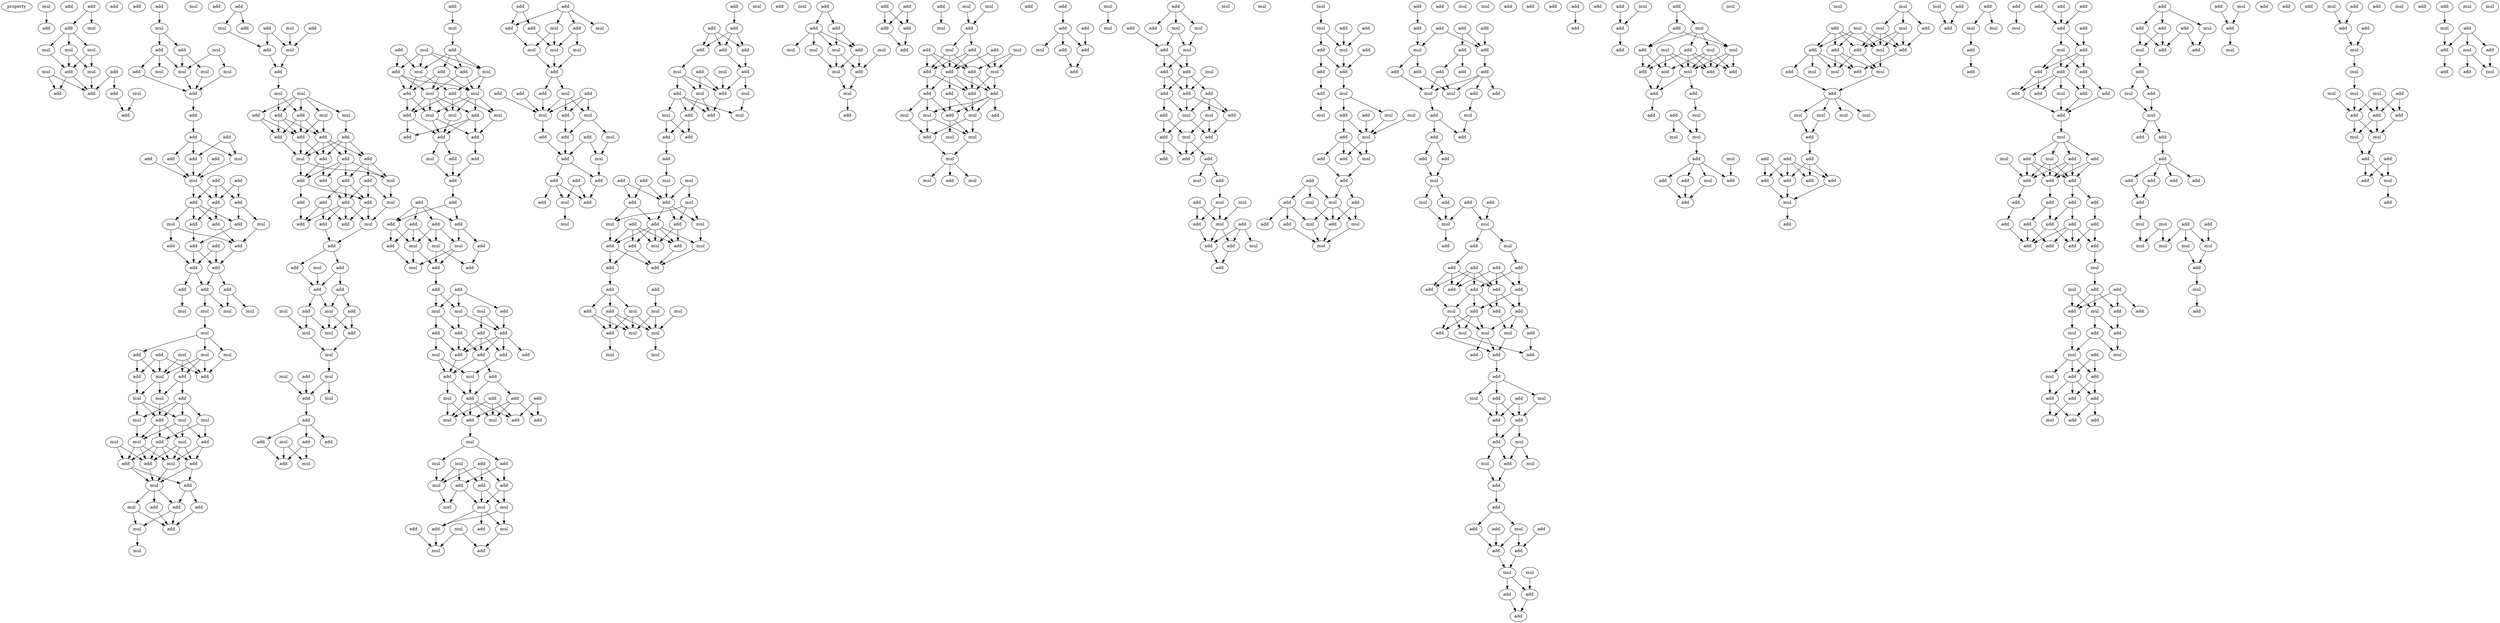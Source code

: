 digraph {
    node [fontcolor=black]
    property [mul=2,lf=1.9]
    0 [ label = mul ];
    1 [ label = add ];
    2 [ label = add ];
    3 [ label = add ];
    4 [ label = add ];
    5 [ label = mul ];
    6 [ label = mul ];
    7 [ label = mul ];
    8 [ label = mul ];
    9 [ label = mul ];
    10 [ label = mul ];
    11 [ label = add ];
    12 [ label = add ];
    13 [ label = add ];
    14 [ label = add ];
    15 [ label = add ];
    16 [ label = mul ];
    17 [ label = add ];
    18 [ label = add ];
    19 [ label = add ];
    20 [ label = add ];
    21 [ label = mul ];
    22 [ label = add ];
    23 [ label = add ];
    24 [ label = mul ];
    25 [ label = mul ];
    26 [ label = mul ];
    27 [ label = mul ];
    28 [ label = mul ];
    29 [ label = add ];
    30 [ label = add ];
    31 [ label = add ];
    32 [ label = add ];
    33 [ label = add ];
    34 [ label = add ];
    35 [ label = add ];
    36 [ label = mul ];
    37 [ label = add ];
    38 [ label = add ];
    39 [ label = add ];
    40 [ label = mul ];
    41 [ label = add ];
    42 [ label = mul ];
    43 [ label = add ];
    44 [ label = add ];
    45 [ label = add ];
    46 [ label = mul ];
    47 [ label = add ];
    48 [ label = add ];
    49 [ label = add ];
    50 [ label = mul ];
    51 [ label = add ];
    52 [ label = add ];
    53 [ label = add ];
    54 [ label = add ];
    55 [ label = add ];
    56 [ label = add ];
    57 [ label = add ];
    58 [ label = add ];
    59 [ label = add ];
    60 [ label = mul ];
    61 [ label = mul ];
    62 [ label = mul ];
    63 [ label = mul ];
    64 [ label = mul ];
    65 [ label = add ];
    66 [ label = mul ];
    67 [ label = mul ];
    68 [ label = mul ];
    69 [ label = add ];
    70 [ label = add ];
    71 [ label = mul ];
    72 [ label = add ];
    73 [ label = add ];
    74 [ label = mul ];
    75 [ label = add ];
    76 [ label = mul ];
    77 [ label = mul ];
    78 [ label = mul ];
    79 [ label = mul ];
    80 [ label = add ];
    81 [ label = mul ];
    82 [ label = mul ];
    83 [ label = add ];
    84 [ label = add ];
    85 [ label = mul ];
    86 [ label = mul ];
    87 [ label = add ];
    88 [ label = add ];
    89 [ label = add ];
    90 [ label = add ];
    91 [ label = mul ];
    92 [ label = add ];
    93 [ label = add ];
    94 [ label = add ];
    95 [ label = add ];
    96 [ label = mul ];
    97 [ label = mul ];
    98 [ label = add ];
    99 [ label = mul ];
    100 [ label = add ];
    101 [ label = add ];
    102 [ label = mul ];
    103 [ label = add ];
    104 [ label = add ];
    105 [ label = mul ];
    106 [ label = add ];
    107 [ label = mul ];
    108 [ label = add ];
    109 [ label = mul ];
    110 [ label = mul ];
    111 [ label = mul ];
    112 [ label = add ];
    113 [ label = add ];
    114 [ label = mul ];
    115 [ label = add ];
    116 [ label = add ];
    117 [ label = add ];
    118 [ label = add ];
    119 [ label = add ];
    120 [ label = mul ];
    121 [ label = add ];
    122 [ label = add ];
    123 [ label = add ];
    124 [ label = add ];
    125 [ label = mul ];
    126 [ label = add ];
    127 [ label = add ];
    128 [ label = add ];
    129 [ label = mul ];
    130 [ label = add ];
    131 [ label = add ];
    132 [ label = add ];
    133 [ label = add ];
    134 [ label = mul ];
    135 [ label = add ];
    136 [ label = add ];
    137 [ label = add ];
    138 [ label = add ];
    139 [ label = add ];
    140 [ label = mul ];
    141 [ label = add ];
    142 [ label = add ];
    143 [ label = add ];
    144 [ label = mul ];
    145 [ label = mul ];
    146 [ label = add ];
    147 [ label = add ];
    148 [ label = add ];
    149 [ label = mul ];
    150 [ label = mul ];
    151 [ label = mul ];
    152 [ label = mul ];
    153 [ label = add ];
    154 [ label = mul ];
    155 [ label = add ];
    156 [ label = mul ];
    157 [ label = add ];
    158 [ label = add ];
    159 [ label = add ];
    160 [ label = add ];
    161 [ label = mul ];
    162 [ label = add ];
    163 [ label = mul ];
    164 [ label = add ];
    165 [ label = mul ];
    166 [ label = add ];
    167 [ label = add ];
    168 [ label = mul ];
    169 [ label = mul ];
    170 [ label = add ];
    171 [ label = mul ];
    172 [ label = add ];
    173 [ label = add ];
    174 [ label = add ];
    175 [ label = add ];
    176 [ label = mul ];
    177 [ label = mul ];
    178 [ label = add ];
    179 [ label = mul ];
    180 [ label = add ];
    181 [ label = mul ];
    182 [ label = mul ];
    183 [ label = add ];
    184 [ label = add ];
    185 [ label = add ];
    186 [ label = mul ];
    187 [ label = add ];
    188 [ label = add ];
    189 [ label = add ];
    190 [ label = add ];
    191 [ label = add ];
    192 [ label = add ];
    193 [ label = add ];
    194 [ label = add ];
    195 [ label = add ];
    196 [ label = mul ];
    197 [ label = mul ];
    198 [ label = mul ];
    199 [ label = add ];
    200 [ label = add ];
    201 [ label = add ];
    202 [ label = add ];
    203 [ label = mul ];
    204 [ label = add ];
    205 [ label = add ];
    206 [ label = mul ];
    207 [ label = mul ];
    208 [ label = mul ];
    209 [ label = add ];
    210 [ label = add ];
    211 [ label = add ];
    212 [ label = add ];
    213 [ label = add ];
    214 [ label = mul ];
    215 [ label = add ];
    216 [ label = add ];
    217 [ label = add ];
    218 [ label = add ];
    219 [ label = add ];
    220 [ label = mul ];
    221 [ label = add ];
    222 [ label = add ];
    223 [ label = add ];
    224 [ label = add ];
    225 [ label = add ];
    226 [ label = mul ];
    227 [ label = add ];
    228 [ label = add ];
    229 [ label = mul ];
    230 [ label = mul ];
    231 [ label = add ];
    232 [ label = mul ];
    233 [ label = add ];
    234 [ label = mul ];
    235 [ label = mul ];
    236 [ label = add ];
    237 [ label = mul ];
    238 [ label = add ];
    239 [ label = add ];
    240 [ label = add ];
    241 [ label = mul ];
    242 [ label = mul ];
    243 [ label = mul ];
    244 [ label = add ];
    245 [ label = add ];
    246 [ label = mul ];
    247 [ label = add ];
    248 [ label = mul ];
    249 [ label = mul ];
    250 [ label = add ];
    251 [ label = add ];
    252 [ label = add ];
    253 [ label = add ];
    254 [ label = mul ];
    255 [ label = add ];
    256 [ label = add ];
    257 [ label = mul ];
    258 [ label = mul ];
    259 [ label = mul ];
    260 [ label = mul ];
    261 [ label = add ];
    262 [ label = add ];
    263 [ label = mul ];
    264 [ label = add ];
    265 [ label = add ];
    266 [ label = add ];
    267 [ label = add ];
    268 [ label = mul ];
    269 [ label = mul ];
    270 [ label = mul ];
    271 [ label = add ];
    272 [ label = add ];
    273 [ label = add ];
    274 [ label = mul ];
    275 [ label = add ];
    276 [ label = add ];
    277 [ label = add ];
    278 [ label = add ];
    279 [ label = mul ];
    280 [ label = add ];
    281 [ label = add ];
    282 [ label = mul ];
    283 [ label = add ];
    284 [ label = add ];
    285 [ label = mul ];
    286 [ label = add ];
    287 [ label = add ];
    288 [ label = add ];
    289 [ label = add ];
    290 [ label = add ];
    291 [ label = add ];
    292 [ label = mul ];
    293 [ label = add ];
    294 [ label = mul ];
    295 [ label = add ];
    296 [ label = mul ];
    297 [ label = mul ];
    298 [ label = add ];
    299 [ label = add ];
    300 [ label = add ];
    301 [ label = mul ];
    302 [ label = mul ];
    303 [ label = add ];
    304 [ label = add ];
    305 [ label = add ];
    306 [ label = mul ];
    307 [ label = add ];
    308 [ label = mul ];
    309 [ label = add ];
    310 [ label = mul ];
    311 [ label = add ];
    312 [ label = mul ];
    313 [ label = add ];
    314 [ label = add ];
    315 [ label = add ];
    316 [ label = mul ];
    317 [ label = mul ];
    318 [ label = add ];
    319 [ label = add ];
    320 [ label = add ];
    321 [ label = mul ];
    322 [ label = add ];
    323 [ label = mul ];
    324 [ label = add ];
    325 [ label = add ];
    326 [ label = add ];
    327 [ label = add ];
    328 [ label = mul ];
    329 [ label = add ];
    330 [ label = add ];
    331 [ label = mul ];
    332 [ label = mul ];
    333 [ label = add ];
    334 [ label = mul ];
    335 [ label = mul ];
    336 [ label = mul ];
    337 [ label = mul ];
    338 [ label = add ];
    339 [ label = add ];
    340 [ label = add ];
    341 [ label = mul ];
    342 [ label = mul ];
    343 [ label = mul ];
    344 [ label = mul ];
    345 [ label = add ];
    346 [ label = mul ];
    347 [ label = add ];
    348 [ label = mul ];
    349 [ label = add ];
    350 [ label = add ];
    351 [ label = add ];
    352 [ label = add ];
    353 [ label = add ];
    354 [ label = add ];
    355 [ label = add ];
    356 [ label = mul ];
    357 [ label = mul ];
    358 [ label = mul ];
    359 [ label = add ];
    360 [ label = mul ];
    361 [ label = add ];
    362 [ label = mul ];
    363 [ label = add ];
    364 [ label = add ];
    365 [ label = add ];
    366 [ label = add ];
    367 [ label = add ];
    368 [ label = mul ];
    369 [ label = add ];
    370 [ label = add ];
    371 [ label = add ];
    372 [ label = add ];
    373 [ label = add ];
    374 [ label = mul ];
    375 [ label = add ];
    376 [ label = mul ];
    377 [ label = mul ];
    378 [ label = add ];
    379 [ label = mul ];
    380 [ label = mul ];
    381 [ label = mul ];
    382 [ label = mul ];
    383 [ label = add ];
    384 [ label = add ];
    385 [ label = mul ];
    386 [ label = add ];
    387 [ label = add ];
    388 [ label = add ];
    389 [ label = mul ];
    390 [ label = mul ];
    391 [ label = add ];
    392 [ label = add ];
    393 [ label = add ];
    394 [ label = mul ];
    395 [ label = add ];
    396 [ label = add ];
    397 [ label = add ];
    398 [ label = mul ];
    399 [ label = mul ];
    400 [ label = add ];
    401 [ label = mul ];
    402 [ label = add ];
    403 [ label = add ];
    404 [ label = mul ];
    405 [ label = add ];
    406 [ label = add ];
    407 [ label = add ];
    408 [ label = add ];
    409 [ label = mul ];
    410 [ label = mul ];
    411 [ label = add ];
    412 [ label = add ];
    413 [ label = mul ];
    414 [ label = add ];
    415 [ label = add ];
    416 [ label = add ];
    417 [ label = add ];
    418 [ label = mul ];
    419 [ label = mul ];
    420 [ label = add ];
    421 [ label = mul ];
    422 [ label = add ];
    423 [ label = mul ];
    424 [ label = mul ];
    425 [ label = add ];
    426 [ label = add ];
    427 [ label = mul ];
    428 [ label = add ];
    429 [ label = add ];
    430 [ label = mul ];
    431 [ label = add ];
    432 [ label = mul ];
    433 [ label = add ];
    434 [ label = mul ];
    435 [ label = add ];
    436 [ label = add ];
    437 [ label = add ];
    438 [ label = mul ];
    439 [ label = add ];
    440 [ label = add ];
    441 [ label = add ];
    442 [ label = mul ];
    443 [ label = mul ];
    444 [ label = add ];
    445 [ label = add ];
    446 [ label = mul ];
    447 [ label = mul ];
    448 [ label = mul ];
    449 [ label = add ];
    450 [ label = add ];
    451 [ label = add ];
    452 [ label = mul ];
    453 [ label = add ];
    454 [ label = add ];
    455 [ label = add ];
    456 [ label = mul ];
    457 [ label = mul ];
    458 [ label = add ];
    459 [ label = add ];
    460 [ label = add ];
    461 [ label = mul ];
    462 [ label = mul ];
    463 [ label = add ];
    464 [ label = mul ];
    465 [ label = add ];
    466 [ label = add ];
    467 [ label = add ];
    468 [ label = add ];
    469 [ label = add ];
    470 [ label = add ];
    471 [ label = add ];
    472 [ label = mul ];
    473 [ label = add ];
    474 [ label = add ];
    475 [ label = add ];
    476 [ label = add ];
    477 [ label = add ];
    478 [ label = add ];
    479 [ label = mul ];
    480 [ label = add ];
    481 [ label = mul ];
    482 [ label = add ];
    483 [ label = add ];
    484 [ label = mul ];
    485 [ label = add ];
    486 [ label = add ];
    487 [ label = add ];
    488 [ label = add ];
    489 [ label = mul ];
    490 [ label = mul ];
    491 [ label = add ];
    492 [ label = add ];
    493 [ label = add ];
    494 [ label = mul ];
    495 [ label = mul ];
    496 [ label = add ];
    497 [ label = add ];
    498 [ label = mul ];
    499 [ label = add ];
    500 [ label = add ];
    501 [ label = add ];
    502 [ label = add ];
    503 [ label = add ];
    504 [ label = add ];
    505 [ label = add ];
    506 [ label = add ];
    507 [ label = add ];
    508 [ label = mul ];
    509 [ label = add ];
    510 [ label = add ];
    511 [ label = add ];
    512 [ label = mul ];
    513 [ label = add ];
    514 [ label = mul ];
    515 [ label = add ];
    516 [ label = mul ];
    517 [ label = add ];
    518 [ label = add ];
    519 [ label = add ];
    520 [ label = add ];
    521 [ label = add ];
    522 [ label = mul ];
    523 [ label = add ];
    524 [ label = mul ];
    525 [ label = mul ];
    526 [ label = add ];
    527 [ label = add ];
    528 [ label = add ];
    529 [ label = mul ];
    530 [ label = mul ];
    531 [ label = mul ];
    532 [ label = add ];
    533 [ label = add ];
    534 [ label = add ];
    535 [ label = add ];
    536 [ label = add ];
    537 [ label = add ];
    538 [ label = mul ];
    539 [ label = add ];
    540 [ label = add ];
    541 [ label = mul ];
    542 [ label = mul ];
    543 [ label = mul ];
    544 [ label = add ];
    545 [ label = add ];
    546 [ label = add ];
    547 [ label = add ];
    548 [ label = add ];
    549 [ label = add ];
    550 [ label = add ];
    551 [ label = add ];
    552 [ label = add ];
    553 [ label = add ];
    554 [ label = mul ];
    555 [ label = add ];
    556 [ label = add ];
    557 [ label = add ];
    558 [ label = mul ];
    559 [ label = add ];
    560 [ label = mul ];
    561 [ label = mul ];
    562 [ label = add ];
    563 [ label = mul ];
    564 [ label = add ];
    565 [ label = mul ];
    566 [ label = add ];
    567 [ label = add ];
    568 [ label = add ];
    569 [ label = add ];
    570 [ label = add ];
    571 [ label = add ];
    572 [ label = add ];
    573 [ label = add ];
    574 [ label = mul ];
    575 [ label = mul ];
    576 [ label = mul ];
    577 [ label = mul ];
    578 [ label = mul ];
    579 [ label = mul ];
    580 [ label = add ];
    581 [ label = add ];
    582 [ label = add ];
    583 [ label = mul ];
    584 [ label = add ];
    585 [ label = add ];
    586 [ label = mul ];
    587 [ label = add ];
    588 [ label = add ];
    589 [ label = mul ];
    590 [ label = mul ];
    591 [ label = mul ];
    592 [ label = add ];
    593 [ label = mul ];
    594 [ label = add ];
    595 [ label = add ];
    596 [ label = add ];
    597 [ label = add ];
    598 [ label = mul ];
    599 [ label = mul ];
    600 [ label = mul ];
    601 [ label = add ];
    602 [ label = add ];
    603 [ label = mul ];
    604 [ label = mul ];
    605 [ label = mul ];
    606 [ label = mul ];
    607 [ label = add ];
    608 [ label = add ];
    609 [ label = add ];
    610 [ label = add ];
    611 [ label = add ];
    612 [ label = add ];
    613 [ label = add ];
    614 [ label = add ];
    615 [ label = mul ];
    616 [ label = add ];
    617 [ label = mul ];
    618 [ label = add ];
    619 [ label = add ];
    620 [ label = add ];
    621 [ label = mul ];
    622 [ label = mul ];
    623 [ label = add ];
    624 [ label = add ];
    625 [ label = add ];
    626 [ label = add ];
    627 [ label = mul ];
    628 [ label = add ];
    629 [ label = add ];
    630 [ label = add ];
    631 [ label = add ];
    632 [ label = mul ];
    633 [ label = add ];
    634 [ label = add ];
    635 [ label = add ];
    636 [ label = add ];
    637 [ label = add ];
    638 [ label = add ];
    639 [ label = mul ];
    640 [ label = add ];
    641 [ label = add ];
    642 [ label = add ];
    643 [ label = mul ];
    644 [ label = mul ];
    645 [ label = mul ];
    646 [ label = add ];
    647 [ label = add ];
    648 [ label = add ];
    649 [ label = add ];
    650 [ label = add ];
    651 [ label = add ];
    652 [ label = add ];
    653 [ label = add ];
    654 [ label = add ];
    655 [ label = add ];
    656 [ label = add ];
    657 [ label = add ];
    658 [ label = add ];
    659 [ label = add ];
    660 [ label = add ];
    661 [ label = add ];
    662 [ label = add ];
    663 [ label = add ];
    664 [ label = add ];
    665 [ label = mul ];
    666 [ label = mul ];
    667 [ label = add ];
    668 [ label = add ];
    669 [ label = add ];
    670 [ label = mul ];
    671 [ label = add ];
    672 [ label = add ];
    673 [ label = mul ];
    674 [ label = add ];
    675 [ label = add ];
    676 [ label = mul ];
    677 [ label = add ];
    678 [ label = mul ];
    679 [ label = add ];
    680 [ label = add ];
    681 [ label = mul ];
    682 [ label = add ];
    683 [ label = add ];
    684 [ label = add ];
    685 [ label = mul ];
    686 [ label = add ];
    687 [ label = add ];
    688 [ label = add ];
    689 [ label = mul ];
    690 [ label = add ];
    691 [ label = add ];
    692 [ label = add ];
    693 [ label = add ];
    694 [ label = add ];
    695 [ label = mul ];
    696 [ label = add ];
    697 [ label = add ];
    698 [ label = mul ];
    699 [ label = add ];
    700 [ label = mul ];
    701 [ label = add ];
    702 [ label = mul ];
    703 [ label = mul ];
    704 [ label = add ];
    705 [ label = add ];
    706 [ label = add ];
    707 [ label = add ];
    708 [ label = add ];
    709 [ label = add ];
    710 [ label = add ];
    711 [ label = add ];
    712 [ label = add ];
    713 [ label = add ];
    714 [ label = add ];
    715 [ label = mul ];
    716 [ label = add ];
    717 [ label = mul ];
    718 [ label = add ];
    719 [ label = mul ];
    720 [ label = mul ];
    721 [ label = mul ];
    722 [ label = mul ];
    723 [ label = add ];
    724 [ label = mul ];
    725 [ label = mul ];
    726 [ label = add ];
    727 [ label = add ];
    728 [ label = add ];
    729 [ label = add ];
    730 [ label = add ];
    731 [ label = mul ];
    732 [ label = mul ];
    733 [ label = mul ];
    734 [ label = mul ];
    735 [ label = mul ];
    736 [ label = add ];
    737 [ label = mul ];
    738 [ label = add ];
    739 [ label = add ];
    740 [ label = add ];
    741 [ label = mul ];
    742 [ label = mul ];
    743 [ label = add ];
    744 [ label = add ];
    745 [ label = add ];
    746 [ label = add ];
    747 [ label = mul ];
    748 [ label = add ];
    749 [ label = mul ];
    750 [ label = add ];
    751 [ label = mul ];
    752 [ label = add ];
    753 [ label = mul ];
    754 [ label = add ];
    755 [ label = add ];
    756 [ label = add ];
    757 [ label = mul ];
    758 [ label = mul ];
    759 [ label = add ];
    0 -> 3 [ name = 0 ];
    2 -> 4 [ name = 1 ];
    2 -> 5 [ name = 2 ];
    4 -> 6 [ name = 3 ];
    4 -> 7 [ name = 4 ];
    4 -> 8 [ name = 5 ];
    6 -> 9 [ name = 6 ];
    6 -> 11 [ name = 7 ];
    7 -> 9 [ name = 8 ];
    7 -> 11 [ name = 9 ];
    8 -> 11 [ name = 10 ];
    9 -> 14 [ name = 11 ];
    10 -> 13 [ name = 12 ];
    10 -> 14 [ name = 13 ];
    11 -> 13 [ name = 14 ];
    11 -> 14 [ name = 15 ];
    12 -> 14 [ name = 16 ];
    12 -> 15 [ name = 17 ];
    15 -> 18 [ name = 18 ];
    16 -> 18 [ name = 19 ];
    20 -> 21 [ name = 20 ];
    21 -> 22 [ name = 21 ];
    21 -> 23 [ name = 22 ];
    22 -> 26 [ name = 23 ];
    22 -> 27 [ name = 24 ];
    23 -> 26 [ name = 25 ];
    23 -> 28 [ name = 26 ];
    23 -> 29 [ name = 27 ];
    24 -> 25 [ name = 28 ];
    24 -> 26 [ name = 29 ];
    25 -> 30 [ name = 30 ];
    26 -> 30 [ name = 31 ];
    27 -> 30 [ name = 32 ];
    29 -> 30 [ name = 33 ];
    30 -> 31 [ name = 34 ];
    31 -> 33 [ name = 35 ];
    32 -> 36 [ name = 36 ];
    32 -> 38 [ name = 37 ];
    33 -> 35 [ name = 38 ];
    33 -> 36 [ name = 39 ];
    33 -> 38 [ name = 40 ];
    34 -> 40 [ name = 41 ];
    35 -> 40 [ name = 42 ];
    36 -> 40 [ name = 43 ];
    37 -> 40 [ name = 44 ];
    38 -> 40 [ name = 45 ];
    39 -> 43 [ name = 46 ];
    39 -> 44 [ name = 47 ];
    39 -> 45 [ name = 48 ];
    40 -> 44 [ name = 49 ];
    40 -> 45 [ name = 50 ];
    41 -> 43 [ name = 51 ];
    41 -> 45 [ name = 52 ];
    43 -> 46 [ name = 53 ];
    43 -> 49 [ name = 54 ];
    44 -> 47 [ name = 55 ];
    44 -> 48 [ name = 56 ];
    44 -> 49 [ name = 57 ];
    44 -> 50 [ name = 58 ];
    45 -> 47 [ name = 59 ];
    45 -> 48 [ name = 60 ];
    46 -> 53 [ name = 61 ];
    47 -> 53 [ name = 62 ];
    48 -> 51 [ name = 63 ];
    49 -> 51 [ name = 64 ];
    50 -> 52 [ name = 65 ];
    50 -> 53 [ name = 66 ];
    51 -> 55 [ name = 67 ];
    51 -> 56 [ name = 68 ];
    52 -> 56 [ name = 69 ];
    53 -> 55 [ name = 70 ];
    54 -> 55 [ name = 71 ];
    54 -> 56 [ name = 72 ];
    55 -> 58 [ name = 73 ];
    55 -> 59 [ name = 74 ];
    56 -> 57 [ name = 75 ];
    56 -> 58 [ name = 76 ];
    57 -> 63 [ name = 77 ];
    58 -> 60 [ name = 78 ];
    58 -> 61 [ name = 79 ];
    59 -> 61 [ name = 80 ];
    59 -> 62 [ name = 81 ];
    60 -> 64 [ name = 82 ];
    64 -> 65 [ name = 83 ];
    64 -> 66 [ name = 84 ];
    64 -> 67 [ name = 85 ];
    65 -> 71 [ name = 86 ];
    65 -> 72 [ name = 87 ];
    66 -> 73 [ name = 88 ];
    67 -> 70 [ name = 89 ];
    67 -> 71 [ name = 90 ];
    67 -> 73 [ name = 91 ];
    68 -> 70 [ name = 92 ];
    68 -> 71 [ name = 93 ];
    68 -> 73 [ name = 94 ];
    69 -> 71 [ name = 95 ];
    69 -> 72 [ name = 96 ];
    69 -> 73 [ name = 97 ];
    70 -> 75 [ name = 98 ];
    70 -> 76 [ name = 99 ];
    71 -> 74 [ name = 100 ];
    71 -> 76 [ name = 101 ];
    72 -> 74 [ name = 102 ];
    74 -> 77 [ name = 103 ];
    74 -> 78 [ name = 104 ];
    74 -> 80 [ name = 105 ];
    75 -> 77 [ name = 106 ];
    75 -> 78 [ name = 107 ];
    75 -> 79 [ name = 108 ];
    75 -> 80 [ name = 109 ];
    76 -> 80 [ name = 110 ];
    77 -> 81 [ name = 111 ];
    77 -> 84 [ name = 112 ];
    77 -> 85 [ name = 113 ];
    78 -> 81 [ name = 114 ];
    79 -> 83 [ name = 115 ];
    79 -> 84 [ name = 116 ];
    80 -> 81 [ name = 117 ];
    80 -> 83 [ name = 118 ];
    80 -> 85 [ name = 119 ];
    81 -> 86 [ name = 120 ];
    81 -> 87 [ name = 121 ];
    81 -> 88 [ name = 122 ];
    82 -> 87 [ name = 123 ];
    82 -> 88 [ name = 124 ];
    83 -> 86 [ name = 125 ];
    83 -> 87 [ name = 126 ];
    83 -> 88 [ name = 127 ];
    83 -> 89 [ name = 128 ];
    84 -> 86 [ name = 129 ];
    84 -> 89 [ name = 130 ];
    85 -> 86 [ name = 131 ];
    85 -> 87 [ name = 132 ];
    85 -> 89 [ name = 133 ];
    86 -> 91 [ name = 134 ];
    87 -> 91 [ name = 135 ];
    88 -> 90 [ name = 136 ];
    88 -> 91 [ name = 137 ];
    89 -> 90 [ name = 138 ];
    89 -> 91 [ name = 139 ];
    90 -> 93 [ name = 140 ];
    90 -> 94 [ name = 141 ];
    91 -> 92 [ name = 142 ];
    91 -> 93 [ name = 143 ];
    91 -> 96 [ name = 144 ];
    92 -> 98 [ name = 145 ];
    93 -> 97 [ name = 146 ];
    93 -> 98 [ name = 147 ];
    94 -> 98 [ name = 148 ];
    96 -> 97 [ name = 149 ];
    96 -> 98 [ name = 150 ];
    97 -> 99 [ name = 151 ];
    100 -> 101 [ name = 152 ];
    100 -> 102 [ name = 153 ];
    102 -> 106 [ name = 154 ];
    103 -> 107 [ name = 155 ];
    104 -> 106 [ name = 156 ];
    104 -> 107 [ name = 157 ];
    105 -> 107 [ name = 158 ];
    106 -> 108 [ name = 159 ];
    107 -> 108 [ name = 160 ];
    108 -> 109 [ name = 161 ];
    109 -> 112 [ name = 162 ];
    109 -> 113 [ name = 163 ];
    110 -> 111 [ name = 164 ];
    110 -> 112 [ name = 165 ];
    110 -> 113 [ name = 166 ];
    110 -> 114 [ name = 167 ];
    110 -> 115 [ name = 168 ];
    111 -> 117 [ name = 169 ];
    112 -> 116 [ name = 170 ];
    112 -> 118 [ name = 171 ];
    112 -> 119 [ name = 172 ];
    113 -> 116 [ name = 173 ];
    113 -> 118 [ name = 174 ];
    113 -> 119 [ name = 175 ];
    114 -> 116 [ name = 176 ];
    114 -> 119 [ name = 177 ];
    115 -> 118 [ name = 178 ];
    115 -> 119 [ name = 179 ];
    116 -> 120 [ name = 180 ];
    116 -> 121 [ name = 181 ];
    116 -> 122 [ name = 182 ];
    116 -> 123 [ name = 183 ];
    117 -> 120 [ name = 184 ];
    117 -> 121 [ name = 185 ];
    117 -> 122 [ name = 186 ];
    117 -> 123 [ name = 187 ];
    118 -> 120 [ name = 188 ];
    119 -> 120 [ name = 189 ];
    119 -> 123 [ name = 190 ];
    120 -> 125 [ name = 191 ];
    120 -> 127 [ name = 192 ];
    121 -> 125 [ name = 193 ];
    121 -> 126 [ name = 194 ];
    121 -> 127 [ name = 195 ];
    121 -> 128 [ name = 196 ];
    122 -> 124 [ name = 197 ];
    122 -> 125 [ name = 198 ];
    122 -> 128 [ name = 199 ];
    123 -> 126 [ name = 200 ];
    123 -> 127 [ name = 201 ];
    124 -> 129 [ name = 202 ];
    124 -> 132 [ name = 203 ];
    124 -> 133 [ name = 204 ];
    125 -> 129 [ name = 205 ];
    126 -> 132 [ name = 206 ];
    127 -> 130 [ name = 207 ];
    127 -> 133 [ name = 208 ];
    128 -> 131 [ name = 209 ];
    128 -> 132 [ name = 210 ];
    128 -> 133 [ name = 211 ];
    129 -> 134 [ name = 212 ];
    130 -> 136 [ name = 213 ];
    131 -> 135 [ name = 214 ];
    131 -> 136 [ name = 215 ];
    131 -> 137 [ name = 216 ];
    132 -> 134 [ name = 217 ];
    132 -> 135 [ name = 218 ];
    132 -> 136 [ name = 219 ];
    132 -> 137 [ name = 220 ];
    133 -> 134 [ name = 221 ];
    133 -> 135 [ name = 222 ];
    134 -> 138 [ name = 223 ];
    137 -> 138 [ name = 224 ];
    138 -> 139 [ name = 225 ];
    138 -> 141 [ name = 226 ];
    139 -> 142 [ name = 227 ];
    140 -> 142 [ name = 228 ];
    141 -> 142 [ name = 229 ];
    141 -> 143 [ name = 230 ];
    142 -> 144 [ name = 231 ];
    142 -> 146 [ name = 232 ];
    143 -> 144 [ name = 233 ];
    143 -> 147 [ name = 234 ];
    144 -> 148 [ name = 235 ];
    144 -> 150 [ name = 236 ];
    145 -> 149 [ name = 237 ];
    146 -> 149 [ name = 238 ];
    146 -> 150 [ name = 239 ];
    147 -> 148 [ name = 240 ];
    147 -> 150 [ name = 241 ];
    148 -> 151 [ name = 242 ];
    149 -> 151 [ name = 243 ];
    151 -> 152 [ name = 244 ];
    152 -> 155 [ name = 245 ];
    152 -> 156 [ name = 246 ];
    153 -> 155 [ name = 247 ];
    154 -> 155 [ name = 248 ];
    155 -> 157 [ name = 249 ];
    157 -> 158 [ name = 250 ];
    157 -> 159 [ name = 251 ];
    157 -> 160 [ name = 252 ];
    158 -> 162 [ name = 253 ];
    159 -> 162 [ name = 254 ];
    159 -> 163 [ name = 255 ];
    161 -> 162 [ name = 256 ];
    161 -> 163 [ name = 257 ];
    164 -> 165 [ name = 258 ];
    165 -> 166 [ name = 259 ];
    166 -> 169 [ name = 260 ];
    166 -> 170 [ name = 261 ];
    166 -> 171 [ name = 262 ];
    166 -> 173 [ name = 263 ];
    167 -> 169 [ name = 264 ];
    167 -> 172 [ name = 265 ];
    168 -> 169 [ name = 266 ];
    168 -> 170 [ name = 267 ];
    168 -> 171 [ name = 268 ];
    168 -> 172 [ name = 269 ];
    169 -> 174 [ name = 270 ];
    169 -> 175 [ name = 271 ];
    170 -> 176 [ name = 272 ];
    170 -> 177 [ name = 273 ];
    171 -> 175 [ name = 274 ];
    171 -> 176 [ name = 275 ];
    172 -> 174 [ name = 276 ];
    172 -> 176 [ name = 277 ];
    172 -> 177 [ name = 278 ];
    173 -> 174 [ name = 279 ];
    173 -> 176 [ name = 280 ];
    173 -> 177 [ name = 281 ];
    174 -> 178 [ name = 282 ];
    174 -> 182 [ name = 283 ];
    175 -> 178 [ name = 284 ];
    175 -> 179 [ name = 285 ];
    175 -> 181 [ name = 286 ];
    176 -> 179 [ name = 287 ];
    176 -> 180 [ name = 288 ];
    176 -> 181 [ name = 289 ];
    176 -> 182 [ name = 290 ];
    177 -> 178 [ name = 291 ];
    177 -> 179 [ name = 292 ];
    177 -> 180 [ name = 293 ];
    177 -> 182 [ name = 294 ];
    178 -> 184 [ name = 295 ];
    178 -> 185 [ name = 296 ];
    179 -> 185 [ name = 297 ];
    180 -> 183 [ name = 298 ];
    180 -> 184 [ name = 299 ];
    180 -> 185 [ name = 300 ];
    181 -> 183 [ name = 301 ];
    182 -> 183 [ name = 302 ];
    182 -> 185 [ name = 303 ];
    183 -> 188 [ name = 304 ];
    185 -> 186 [ name = 305 ];
    185 -> 187 [ name = 306 ];
    186 -> 189 [ name = 307 ];
    187 -> 189 [ name = 308 ];
    188 -> 189 [ name = 309 ];
    189 -> 191 [ name = 310 ];
    190 -> 192 [ name = 311 ];
    190 -> 193 [ name = 312 ];
    190 -> 194 [ name = 313 ];
    190 -> 195 [ name = 314 ];
    191 -> 192 [ name = 315 ];
    191 -> 195 [ name = 316 ];
    192 -> 196 [ name = 317 ];
    192 -> 199 [ name = 318 ];
    193 -> 197 [ name = 319 ];
    193 -> 198 [ name = 320 ];
    193 -> 200 [ name = 321 ];
    194 -> 196 [ name = 322 ];
    194 -> 197 [ name = 323 ];
    194 -> 198 [ name = 324 ];
    195 -> 197 [ name = 325 ];
    195 -> 200 [ name = 326 ];
    196 -> 202 [ name = 327 ];
    196 -> 203 [ name = 328 ];
    197 -> 202 [ name = 329 ];
    197 -> 203 [ name = 330 ];
    198 -> 201 [ name = 331 ];
    198 -> 202 [ name = 332 ];
    199 -> 201 [ name = 333 ];
    200 -> 203 [ name = 334 ];
    202 -> 204 [ name = 335 ];
    204 -> 207 [ name = 336 ];
    204 -> 208 [ name = 337 ];
    205 -> 207 [ name = 338 ];
    205 -> 208 [ name = 339 ];
    205 -> 209 [ name = 340 ];
    206 -> 211 [ name = 341 ];
    206 -> 213 [ name = 342 ];
    207 -> 210 [ name = 343 ];
    207 -> 212 [ name = 344 ];
    208 -> 211 [ name = 345 ];
    208 -> 212 [ name = 346 ];
    209 -> 211 [ name = 347 ];
    210 -> 214 [ name = 348 ];
    210 -> 217 [ name = 349 ];
    211 -> 215 [ name = 350 ];
    211 -> 216 [ name = 351 ];
    211 -> 217 [ name = 352 ];
    211 -> 218 [ name = 353 ];
    212 -> 215 [ name = 354 ];
    212 -> 217 [ name = 355 ];
    213 -> 215 [ name = 356 ];
    213 -> 217 [ name = 357 ];
    213 -> 218 [ name = 358 ];
    214 -> 219 [ name = 359 ];
    214 -> 220 [ name = 360 ];
    215 -> 219 [ name = 361 ];
    215 -> 221 [ name = 362 ];
    217 -> 219 [ name = 363 ];
    218 -> 220 [ name = 364 ];
    219 -> 225 [ name = 365 ];
    219 -> 226 [ name = 366 ];
    220 -> 225 [ name = 367 ];
    221 -> 223 [ name = 368 ];
    221 -> 225 [ name = 369 ];
    222 -> 229 [ name = 370 ];
    222 -> 230 [ name = 371 ];
    222 -> 231 [ name = 372 ];
    223 -> 227 [ name = 373 ];
    223 -> 228 [ name = 374 ];
    223 -> 229 [ name = 375 ];
    224 -> 227 [ name = 376 ];
    224 -> 231 [ name = 377 ];
    225 -> 228 [ name = 378 ];
    225 -> 229 [ name = 379 ];
    225 -> 230 [ name = 380 ];
    225 -> 231 [ name = 381 ];
    226 -> 228 [ name = 382 ];
    226 -> 230 [ name = 383 ];
    228 -> 232 [ name = 384 ];
    232 -> 235 [ name = 385 ];
    232 -> 236 [ name = 386 ];
    233 -> 237 [ name = 387 ];
    233 -> 238 [ name = 388 ];
    233 -> 239 [ name = 389 ];
    234 -> 237 [ name = 390 ];
    234 -> 239 [ name = 391 ];
    234 -> 240 [ name = 392 ];
    235 -> 237 [ name = 393 ];
    236 -> 238 [ name = 394 ];
    236 -> 240 [ name = 395 ];
    237 -> 241 [ name = 396 ];
    238 -> 242 [ name = 397 ];
    238 -> 243 [ name = 398 ];
    239 -> 242 [ name = 399 ];
    239 -> 243 [ name = 400 ];
    240 -> 241 [ name = 401 ];
    240 -> 243 [ name = 402 ];
    242 -> 244 [ name = 403 ];
    242 -> 246 [ name = 404 ];
    243 -> 244 [ name = 405 ];
    243 -> 246 [ name = 406 ];
    243 -> 247 [ name = 407 ];
    244 -> 249 [ name = 408 ];
    245 -> 249 [ name = 409 ];
    246 -> 250 [ name = 410 ];
    248 -> 249 [ name = 411 ];
    248 -> 250 [ name = 412 ];
    251 -> 253 [ name = 413 ];
    251 -> 256 [ name = 414 ];
    252 -> 254 [ name = 415 ];
    252 -> 255 [ name = 416 ];
    252 -> 256 [ name = 417 ];
    252 -> 257 [ name = 418 ];
    253 -> 260 [ name = 419 ];
    254 -> 259 [ name = 420 ];
    254 -> 260 [ name = 421 ];
    255 -> 258 [ name = 422 ];
    255 -> 260 [ name = 423 ];
    256 -> 259 [ name = 424 ];
    258 -> 261 [ name = 425 ];
    259 -> 261 [ name = 426 ];
    260 -> 261 [ name = 427 ];
    261 -> 263 [ name = 428 ];
    261 -> 265 [ name = 429 ];
    262 -> 268 [ name = 430 ];
    263 -> 267 [ name = 431 ];
    263 -> 268 [ name = 432 ];
    263 -> 269 [ name = 433 ];
    264 -> 268 [ name = 434 ];
    265 -> 268 [ name = 435 ];
    266 -> 267 [ name = 436 ];
    266 -> 268 [ name = 437 ];
    266 -> 269 [ name = 438 ];
    267 -> 272 [ name = 439 ];
    268 -> 271 [ name = 440 ];
    269 -> 270 [ name = 441 ];
    269 -> 272 [ name = 442 ];
    270 -> 274 [ name = 443 ];
    271 -> 275 [ name = 444 ];
    272 -> 275 [ name = 445 ];
    273 -> 274 [ name = 446 ];
    273 -> 275 [ name = 447 ];
    274 -> 277 [ name = 448 ];
    275 -> 276 [ name = 449 ];
    275 -> 277 [ name = 450 ];
    276 -> 279 [ name = 451 ];
    276 -> 280 [ name = 452 ];
    276 -> 281 [ name = 453 ];
    277 -> 280 [ name = 454 ];
    278 -> 279 [ name = 455 ];
    278 -> 280 [ name = 456 ];
    279 -> 282 [ name = 457 ];
    283 -> 287 [ name = 458 ];
    284 -> 288 [ name = 459 ];
    284 -> 289 [ name = 460 ];
    284 -> 290 [ name = 461 ];
    287 -> 288 [ name = 462 ];
    287 -> 289 [ name = 463 ];
    287 -> 290 [ name = 464 ];
    288 -> 294 [ name = 465 ];
    289 -> 291 [ name = 466 ];
    290 -> 291 [ name = 467 ];
    291 -> 296 [ name = 468 ];
    291 -> 298 [ name = 469 ];
    292 -> 298 [ name = 470 ];
    293 -> 297 [ name = 471 ];
    293 -> 298 [ name = 472 ];
    294 -> 295 [ name = 473 ];
    294 -> 297 [ name = 474 ];
    294 -> 298 [ name = 475 ];
    295 -> 299 [ name = 476 ];
    295 -> 300 [ name = 477 ];
    295 -> 301 [ name = 478 ];
    295 -> 302 [ name = 479 ];
    296 -> 302 [ name = 480 ];
    297 -> 299 [ name = 481 ];
    297 -> 300 [ name = 482 ];
    298 -> 299 [ name = 483 ];
    300 -> 303 [ name = 484 ];
    300 -> 304 [ name = 485 ];
    301 -> 303 [ name = 486 ];
    301 -> 304 [ name = 487 ];
    303 -> 305 [ name = 488 ];
    305 -> 308 [ name = 489 ];
    306 -> 311 [ name = 490 ];
    306 -> 312 [ name = 491 ];
    307 -> 311 [ name = 492 ];
    307 -> 313 [ name = 493 ];
    308 -> 311 [ name = 494 ];
    309 -> 311 [ name = 495 ];
    309 -> 313 [ name = 496 ];
    311 -> 314 [ name = 497 ];
    311 -> 316 [ name = 498 ];
    311 -> 318 [ name = 499 ];
    312 -> 316 [ name = 500 ];
    312 -> 317 [ name = 501 ];
    312 -> 318 [ name = 502 ];
    313 -> 314 [ name = 503 ];
    313 -> 317 [ name = 504 ];
    314 -> 319 [ name = 505 ];
    314 -> 320 [ name = 506 ];
    314 -> 321 [ name = 507 ];
    314 -> 322 [ name = 508 ];
    314 -> 323 [ name = 509 ];
    315 -> 319 [ name = 510 ];
    315 -> 320 [ name = 511 ];
    315 -> 322 [ name = 512 ];
    315 -> 323 [ name = 513 ];
    316 -> 321 [ name = 514 ];
    317 -> 319 [ name = 515 ];
    318 -> 320 [ name = 516 ];
    318 -> 323 [ name = 517 ];
    319 -> 324 [ name = 518 ];
    319 -> 325 [ name = 519 ];
    320 -> 324 [ name = 520 ];
    321 -> 324 [ name = 521 ];
    322 -> 324 [ name = 522 ];
    322 -> 325 [ name = 523 ];
    325 -> 327 [ name = 524 ];
    326 -> 328 [ name = 525 ];
    327 -> 329 [ name = 526 ];
    327 -> 330 [ name = 527 ];
    327 -> 331 [ name = 528 ];
    328 -> 334 [ name = 529 ];
    328 -> 335 [ name = 530 ];
    329 -> 333 [ name = 531 ];
    329 -> 335 [ name = 532 ];
    330 -> 333 [ name = 533 ];
    330 -> 334 [ name = 534 ];
    330 -> 335 [ name = 535 ];
    331 -> 333 [ name = 536 ];
    331 -> 334 [ name = 537 ];
    331 -> 335 [ name = 538 ];
    332 -> 334 [ name = 539 ];
    333 -> 336 [ name = 540 ];
    334 -> 337 [ name = 541 ];
    338 -> 339 [ name = 542 ];
    338 -> 340 [ name = 543 ];
    339 -> 341 [ name = 544 ];
    339 -> 342 [ name = 545 ];
    339 -> 344 [ name = 546 ];
    339 -> 345 [ name = 547 ];
    340 -> 344 [ name = 548 ];
    340 -> 345 [ name = 549 ];
    341 -> 346 [ name = 550 ];
    343 -> 347 [ name = 551 ];
    344 -> 346 [ name = 552 ];
    344 -> 347 [ name = 553 ];
    345 -> 346 [ name = 554 ];
    345 -> 347 [ name = 555 ];
    346 -> 348 [ name = 556 ];
    347 -> 348 [ name = 557 ];
    348 -> 351 [ name = 558 ];
    349 -> 352 [ name = 559 ];
    349 -> 353 [ name = 560 ];
    350 -> 352 [ name = 561 ];
    350 -> 353 [ name = 562 ];
    352 -> 354 [ name = 563 ];
    353 -> 354 [ name = 564 ];
    355 -> 358 [ name = 565 ];
    356 -> 359 [ name = 566 ];
    357 -> 359 [ name = 567 ];
    359 -> 360 [ name = 568 ];
    359 -> 363 [ name = 569 ];
    360 -> 365 [ name = 570 ];
    360 -> 366 [ name = 571 ];
    360 -> 367 [ name = 572 ];
    361 -> 366 [ name = 573 ];
    361 -> 368 [ name = 574 ];
    362 -> 365 [ name = 575 ];
    362 -> 368 [ name = 576 ];
    363 -> 366 [ name = 577 ];
    363 -> 367 [ name = 578 ];
    363 -> 368 [ name = 579 ];
    364 -> 365 [ name = 580 ];
    364 -> 366 [ name = 581 ];
    364 -> 367 [ name = 582 ];
    365 -> 371 [ name = 583 ];
    365 -> 372 [ name = 584 ];
    366 -> 369 [ name = 585 ];
    366 -> 370 [ name = 586 ];
    366 -> 371 [ name = 587 ];
    366 -> 372 [ name = 588 ];
    367 -> 370 [ name = 589 ];
    367 -> 372 [ name = 590 ];
    368 -> 371 [ name = 591 ];
    368 -> 372 [ name = 592 ];
    369 -> 375 [ name = 593 ];
    369 -> 377 [ name = 594 ];
    370 -> 374 [ name = 595 ];
    370 -> 375 [ name = 596 ];
    370 -> 376 [ name = 597 ];
    371 -> 373 [ name = 598 ];
    371 -> 375 [ name = 599 ];
    371 -> 376 [ name = 600 ];
    371 -> 377 [ name = 601 ];
    372 -> 377 [ name = 602 ];
    374 -> 378 [ name = 603 ];
    375 -> 379 [ name = 604 ];
    375 -> 380 [ name = 605 ];
    376 -> 378 [ name = 606 ];
    376 -> 379 [ name = 607 ];
    377 -> 378 [ name = 608 ];
    377 -> 379 [ name = 609 ];
    378 -> 381 [ name = 610 ];
    379 -> 381 [ name = 611 ];
    381 -> 382 [ name = 612 ];
    381 -> 383 [ name = 613 ];
    381 -> 385 [ name = 614 ];
    386 -> 387 [ name = 615 ];
    387 -> 390 [ name = 616 ];
    387 -> 391 [ name = 617 ];
    387 -> 392 [ name = 618 ];
    388 -> 391 [ name = 619 ];
    389 -> 394 [ name = 620 ];
    391 -> 393 [ name = 621 ];
    392 -> 393 [ name = 622 ];
    395 -> 396 [ name = 623 ];
    395 -> 398 [ name = 624 ];
    395 -> 399 [ name = 625 ];
    397 -> 400 [ name = 626 ];
    398 -> 400 [ name = 627 ];
    398 -> 401 [ name = 628 ];
    399 -> 401 [ name = 629 ];
    400 -> 402 [ name = 630 ];
    400 -> 403 [ name = 631 ];
    401 -> 402 [ name = 632 ];
    401 -> 403 [ name = 633 ];
    402 -> 405 [ name = 634 ];
    402 -> 406 [ name = 635 ];
    403 -> 405 [ name = 636 ];
    403 -> 406 [ name = 637 ];
    403 -> 407 [ name = 638 ];
    404 -> 405 [ name = 639 ];
    405 -> 409 [ name = 640 ];
    405 -> 411 [ name = 641 ];
    406 -> 408 [ name = 642 ];
    406 -> 409 [ name = 643 ];
    407 -> 409 [ name = 644 ];
    407 -> 410 [ name = 645 ];
    407 -> 411 [ name = 646 ];
    408 -> 413 [ name = 647 ];
    408 -> 414 [ name = 648 ];
    409 -> 412 [ name = 649 ];
    409 -> 414 [ name = 650 ];
    410 -> 412 [ name = 651 ];
    410 -> 413 [ name = 652 ];
    411 -> 412 [ name = 653 ];
    412 -> 416 [ name = 654 ];
    413 -> 415 [ name = 655 ];
    413 -> 416 [ name = 656 ];
    414 -> 416 [ name = 657 ];
    414 -> 417 [ name = 658 ];
    415 -> 419 [ name = 659 ];
    415 -> 420 [ name = 660 ];
    420 -> 421 [ name = 661 ];
    421 -> 425 [ name = 662 ];
    421 -> 427 [ name = 663 ];
    422 -> 425 [ name = 664 ];
    422 -> 427 [ name = 665 ];
    424 -> 427 [ name = 666 ];
    425 -> 428 [ name = 667 ];
    426 -> 428 [ name = 668 ];
    426 -> 429 [ name = 669 ];
    426 -> 430 [ name = 670 ];
    427 -> 428 [ name = 671 ];
    427 -> 429 [ name = 672 ];
    428 -> 431 [ name = 673 ];
    429 -> 431 [ name = 674 ];
    432 -> 434 [ name = 675 ];
    433 -> 438 [ name = 676 ];
    434 -> 437 [ name = 677 ];
    434 -> 438 [ name = 678 ];
    435 -> 438 [ name = 679 ];
    436 -> 440 [ name = 680 ];
    437 -> 439 [ name = 681 ];
    437 -> 440 [ name = 682 ];
    438 -> 440 [ name = 683 ];
    439 -> 441 [ name = 684 ];
    440 -> 442 [ name = 685 ];
    441 -> 446 [ name = 686 ];
    442 -> 443 [ name = 687 ];
    442 -> 445 [ name = 688 ];
    443 -> 448 [ name = 689 ];
    444 -> 448 [ name = 690 ];
    445 -> 448 [ name = 691 ];
    445 -> 449 [ name = 692 ];
    447 -> 448 [ name = 693 ];
    448 -> 451 [ name = 694 ];
    448 -> 452 [ name = 695 ];
    449 -> 450 [ name = 696 ];
    449 -> 451 [ name = 697 ];
    449 -> 452 [ name = 698 ];
    450 -> 453 [ name = 699 ];
    452 -> 453 [ name = 700 ];
    453 -> 455 [ name = 701 ];
    453 -> 457 [ name = 702 ];
    454 -> 456 [ name = 703 ];
    454 -> 457 [ name = 704 ];
    454 -> 458 [ name = 705 ];
    455 -> 459 [ name = 706 ];
    455 -> 462 [ name = 707 ];
    456 -> 459 [ name = 708 ];
    457 -> 459 [ name = 709 ];
    457 -> 461 [ name = 710 ];
    457 -> 462 [ name = 711 ];
    458 -> 460 [ name = 712 ];
    458 -> 461 [ name = 713 ];
    458 -> 463 [ name = 714 ];
    459 -> 464 [ name = 715 ];
    461 -> 464 [ name = 716 ];
    462 -> 464 [ name = 717 ];
    463 -> 464 [ name = 718 ];
    465 -> 469 [ name = 719 ];
    466 -> 470 [ name = 720 ];
    466 -> 471 [ name = 721 ];
    467 -> 470 [ name = 722 ];
    468 -> 470 [ name = 723 ];
    468 -> 472 [ name = 724 ];
    469 -> 472 [ name = 725 ];
    470 -> 475 [ name = 726 ];
    471 -> 474 [ name = 727 ];
    471 -> 477 [ name = 728 ];
    472 -> 473 [ name = 729 ];
    472 -> 476 [ name = 730 ];
    473 -> 479 [ name = 731 ];
    474 -> 479 [ name = 732 ];
    474 -> 481 [ name = 733 ];
    475 -> 478 [ name = 734 ];
    475 -> 479 [ name = 735 ];
    475 -> 480 [ name = 736 ];
    475 -> 481 [ name = 737 ];
    476 -> 481 [ name = 738 ];
    478 -> 484 [ name = 739 ];
    479 -> 482 [ name = 740 ];
    482 -> 485 [ name = 741 ];
    482 -> 486 [ name = 742 ];
    484 -> 485 [ name = 743 ];
    486 -> 487 [ name = 744 ];
    486 -> 488 [ name = 745 ];
    487 -> 489 [ name = 746 ];
    488 -> 489 [ name = 747 ];
    489 -> 490 [ name = 748 ];
    489 -> 492 [ name = 749 ];
    490 -> 494 [ name = 750 ];
    491 -> 494 [ name = 751 ];
    491 -> 495 [ name = 752 ];
    492 -> 494 [ name = 753 ];
    493 -> 495 [ name = 754 ];
    494 -> 497 [ name = 755 ];
    495 -> 496 [ name = 756 ];
    495 -> 498 [ name = 757 ];
    496 -> 502 [ name = 758 ];
    498 -> 500 [ name = 759 ];
    499 -> 505 [ name = 760 ];
    499 -> 506 [ name = 761 ];
    499 -> 507 [ name = 762 ];
    500 -> 504 [ name = 763 ];
    500 -> 506 [ name = 764 ];
    501 -> 503 [ name = 765 ];
    501 -> 504 [ name = 766 ];
    501 -> 505 [ name = 767 ];
    501 -> 507 [ name = 768 ];
    502 -> 503 [ name = 769 ];
    502 -> 505 [ name = 770 ];
    502 -> 507 [ name = 771 ];
    503 -> 508 [ name = 772 ];
    504 -> 508 [ name = 773 ];
    504 -> 510 [ name = 774 ];
    504 -> 511 [ name = 775 ];
    506 -> 509 [ name = 776 ];
    506 -> 510 [ name = 777 ];
    507 -> 509 [ name = 778 ];
    507 -> 511 [ name = 779 ];
    508 -> 512 [ name = 780 ];
    508 -> 514 [ name = 781 ];
    508 -> 515 [ name = 782 ];
    509 -> 512 [ name = 783 ];
    509 -> 513 [ name = 784 ];
    509 -> 516 [ name = 785 ];
    510 -> 512 [ name = 786 ];
    510 -> 514 [ name = 787 ];
    510 -> 515 [ name = 788 ];
    511 -> 516 [ name = 789 ];
    512 -> 517 [ name = 790 ];
    512 -> 518 [ name = 791 ];
    513 -> 519 [ name = 792 ];
    514 -> 519 [ name = 793 ];
    515 -> 518 [ name = 794 ];
    516 -> 518 [ name = 795 ];
    518 -> 520 [ name = 796 ];
    520 -> 521 [ name = 797 ];
    520 -> 522 [ name = 798 ];
    520 -> 525 [ name = 799 ];
    521 -> 526 [ name = 800 ];
    521 -> 527 [ name = 801 ];
    522 -> 527 [ name = 802 ];
    523 -> 526 [ name = 803 ];
    523 -> 527 [ name = 804 ];
    525 -> 526 [ name = 805 ];
    526 -> 528 [ name = 806 ];
    526 -> 529 [ name = 807 ];
    527 -> 528 [ name = 808 ];
    528 -> 531 [ name = 809 ];
    528 -> 532 [ name = 810 ];
    529 -> 530 [ name = 811 ];
    529 -> 532 [ name = 812 ];
    531 -> 533 [ name = 813 ];
    532 -> 533 [ name = 814 ];
    533 -> 534 [ name = 815 ];
    534 -> 537 [ name = 816 ];
    534 -> 538 [ name = 817 ];
    535 -> 540 [ name = 818 ];
    536 -> 539 [ name = 819 ];
    537 -> 539 [ name = 820 ];
    538 -> 539 [ name = 821 ];
    538 -> 540 [ name = 822 ];
    539 -> 541 [ name = 823 ];
    540 -> 541 [ name = 824 ];
    541 -> 544 [ name = 825 ];
    541 -> 545 [ name = 826 ];
    542 -> 545 [ name = 827 ];
    544 -> 546 [ name = 828 ];
    545 -> 546 [ name = 829 ];
    550 -> 552 [ name = 830 ];
    553 -> 555 [ name = 831 ];
    554 -> 555 [ name = 832 ];
    555 -> 557 [ name = 833 ];
    556 -> 558 [ name = 834 ];
    556 -> 559 [ name = 835 ];
    558 -> 560 [ name = 836 ];
    558 -> 561 [ name = 837 ];
    558 -> 562 [ name = 838 ];
    558 -> 564 [ name = 839 ];
    559 -> 561 [ name = 840 ];
    559 -> 564 [ name = 841 ];
    560 -> 565 [ name = 842 ];
    560 -> 566 [ name = 843 ];
    560 -> 568 [ name = 844 ];
    560 -> 569 [ name = 845 ];
    561 -> 565 [ name = 846 ];
    561 -> 566 [ name = 847 ];
    561 -> 569 [ name = 848 ];
    562 -> 565 [ name = 849 ];
    562 -> 566 [ name = 850 ];
    562 -> 567 [ name = 851 ];
    562 -> 569 [ name = 852 ];
    563 -> 565 [ name = 853 ];
    563 -> 567 [ name = 854 ];
    563 -> 568 [ name = 855 ];
    563 -> 569 [ name = 856 ];
    564 -> 567 [ name = 857 ];
    564 -> 568 [ name = 858 ];
    565 -> 570 [ name = 859 ];
    565 -> 571 [ name = 860 ];
    567 -> 571 [ name = 861 ];
    568 -> 571 [ name = 862 ];
    570 -> 576 [ name = 863 ];
    571 -> 573 [ name = 864 ];
    572 -> 577 [ name = 865 ];
    572 -> 578 [ name = 866 ];
    576 -> 578 [ name = 867 ];
    578 -> 580 [ name = 868 ];
    579 -> 584 [ name = 869 ];
    580 -> 581 [ name = 870 ];
    580 -> 582 [ name = 871 ];
    580 -> 583 [ name = 872 ];
    580 -> 584 [ name = 873 ];
    581 -> 585 [ name = 874 ];
    582 -> 585 [ name = 875 ];
    583 -> 585 [ name = 876 ];
    586 -> 588 [ name = 877 ];
    586 -> 589 [ name = 878 ];
    586 -> 591 [ name = 879 ];
    587 -> 593 [ name = 880 ];
    587 -> 594 [ name = 881 ];
    587 -> 595 [ name = 882 ];
    587 -> 596 [ name = 883 ];
    588 -> 592 [ name = 884 ];
    589 -> 592 [ name = 885 ];
    589 -> 593 [ name = 886 ];
    589 -> 594 [ name = 887 ];
    590 -> 592 [ name = 888 ];
    590 -> 593 [ name = 889 ];
    590 -> 595 [ name = 890 ];
    590 -> 596 [ name = 891 ];
    591 -> 592 [ name = 892 ];
    591 -> 593 [ name = 893 ];
    591 -> 594 [ name = 894 ];
    592 -> 597 [ name = 895 ];
    593 -> 599 [ name = 896 ];
    594 -> 599 [ name = 897 ];
    594 -> 600 [ name = 898 ];
    595 -> 597 [ name = 899 ];
    595 -> 599 [ name = 900 ];
    595 -> 600 [ name = 901 ];
    596 -> 597 [ name = 902 ];
    596 -> 598 [ name = 903 ];
    596 -> 600 [ name = 904 ];
    596 -> 601 [ name = 905 ];
    599 -> 602 [ name = 906 ];
    601 -> 602 [ name = 907 ];
    602 -> 603 [ name = 908 ];
    602 -> 604 [ name = 909 ];
    602 -> 605 [ name = 910 ];
    602 -> 606 [ name = 911 ];
    603 -> 607 [ name = 912 ];
    604 -> 607 [ name = 913 ];
    607 -> 609 [ name = 914 ];
    608 -> 611 [ name = 915 ];
    608 -> 612 [ name = 916 ];
    608 -> 613 [ name = 917 ];
    608 -> 614 [ name = 918 ];
    609 -> 611 [ name = 919 ];
    609 -> 612 [ name = 920 ];
    609 -> 613 [ name = 921 ];
    610 -> 611 [ name = 922 ];
    610 -> 614 [ name = 923 ];
    611 -> 615 [ name = 924 ];
    613 -> 615 [ name = 925 ];
    614 -> 615 [ name = 926 ];
    615 -> 616 [ name = 927 ];
    617 -> 620 [ name = 928 ];
    618 -> 620 [ name = 929 ];
    619 -> 621 [ name = 930 ];
    619 -> 622 [ name = 931 ];
    621 -> 624 [ name = 932 ];
    623 -> 627 [ name = 933 ];
    624 -> 629 [ name = 934 ];
    625 -> 630 [ name = 935 ];
    626 -> 630 [ name = 936 ];
    628 -> 630 [ name = 937 ];
    630 -> 632 [ name = 938 ];
    630 -> 633 [ name = 939 ];
    631 -> 633 [ name = 940 ];
    632 -> 634 [ name = 941 ];
    632 -> 635 [ name = 942 ];
    632 -> 636 [ name = 943 ];
    633 -> 634 [ name = 944 ];
    633 -> 635 [ name = 945 ];
    633 -> 636 [ name = 946 ];
    634 -> 637 [ name = 947 ];
    634 -> 640 [ name = 948 ];
    635 -> 638 [ name = 949 ];
    635 -> 641 [ name = 950 ];
    636 -> 637 [ name = 951 ];
    636 -> 638 [ name = 952 ];
    636 -> 639 [ name = 953 ];
    636 -> 641 [ name = 954 ];
    637 -> 642 [ name = 955 ];
    638 -> 642 [ name = 956 ];
    639 -> 642 [ name = 957 ];
    640 -> 642 [ name = 958 ];
    642 -> 643 [ name = 959 ];
    643 -> 645 [ name = 960 ];
    643 -> 646 [ name = 961 ];
    643 -> 647 [ name = 962 ];
    643 -> 648 [ name = 963 ];
    644 -> 651 [ name = 964 ];
    645 -> 649 [ name = 965 ];
    645 -> 650 [ name = 966 ];
    645 -> 651 [ name = 967 ];
    646 -> 649 [ name = 968 ];
    646 -> 650 [ name = 969 ];
    646 -> 651 [ name = 970 ];
    647 -> 649 [ name = 971 ];
    647 -> 650 [ name = 972 ];
    648 -> 649 [ name = 973 ];
    648 -> 650 [ name = 974 ];
    648 -> 651 [ name = 975 ];
    649 -> 652 [ name = 976 ];
    650 -> 653 [ name = 977 ];
    650 -> 654 [ name = 978 ];
    651 -> 655 [ name = 979 ];
    652 -> 656 [ name = 980 ];
    652 -> 657 [ name = 981 ];
    653 -> 656 [ name = 982 ];
    653 -> 660 [ name = 983 ];
    654 -> 659 [ name = 984 ];
    655 -> 658 [ name = 985 ];
    656 -> 662 [ name = 986 ];
    656 -> 664 [ name = 987 ];
    657 -> 662 [ name = 988 ];
    657 -> 663 [ name = 989 ];
    658 -> 662 [ name = 990 ];
    659 -> 661 [ name = 991 ];
    659 -> 664 [ name = 992 ];
    660 -> 661 [ name = 993 ];
    660 -> 662 [ name = 994 ];
    660 -> 663 [ name = 995 ];
    660 -> 664 [ name = 996 ];
    661 -> 665 [ name = 997 ];
    665 -> 667 [ name = 998 ];
    666 -> 670 [ name = 999 ];
    666 -> 671 [ name = 1000 ];
    667 -> 670 [ name = 1001 ];
    667 -> 671 [ name = 1002 ];
    667 -> 672 [ name = 1003 ];
    668 -> 669 [ name = 1004 ];
    668 -> 671 [ name = 1005 ];
    668 -> 672 [ name = 1006 ];
    670 -> 674 [ name = 1007 ];
    670 -> 675 [ name = 1008 ];
    671 -> 673 [ name = 1009 ];
    672 -> 675 [ name = 1010 ];
    673 -> 676 [ name = 1011 ];
    674 -> 676 [ name = 1012 ];
    674 -> 678 [ name = 1013 ];
    675 -> 678 [ name = 1014 ];
    676 -> 679 [ name = 1015 ];
    676 -> 680 [ name = 1016 ];
    676 -> 681 [ name = 1017 ];
    677 -> 679 [ name = 1018 ];
    677 -> 680 [ name = 1019 ];
    679 -> 682 [ name = 1020 ];
    679 -> 683 [ name = 1021 ];
    679 -> 684 [ name = 1022 ];
    680 -> 683 [ name = 1023 ];
    680 -> 684 [ name = 1024 ];
    681 -> 682 [ name = 1025 ];
    682 -> 685 [ name = 1026 ];
    682 -> 686 [ name = 1027 ];
    683 -> 685 [ name = 1028 ];
    684 -> 686 [ name = 1029 ];
    684 -> 687 [ name = 1030 ];
    688 -> 689 [ name = 1031 ];
    688 -> 690 [ name = 1032 ];
    688 -> 692 [ name = 1033 ];
    689 -> 693 [ name = 1034 ];
    690 -> 694 [ name = 1035 ];
    690 -> 695 [ name = 1036 ];
    691 -> 693 [ name = 1037 ];
    691 -> 694 [ name = 1038 ];
    692 -> 694 [ name = 1039 ];
    692 -> 695 [ name = 1040 ];
    695 -> 696 [ name = 1041 ];
    696 -> 698 [ name = 1042 ];
    696 -> 699 [ name = 1043 ];
    697 -> 701 [ name = 1044 ];
    698 -> 702 [ name = 1045 ];
    699 -> 702 [ name = 1046 ];
    700 -> 701 [ name = 1047 ];
    701 -> 703 [ name = 1048 ];
    702 -> 705 [ name = 1049 ];
    702 -> 706 [ name = 1050 ];
    706 -> 707 [ name = 1051 ];
    707 -> 708 [ name = 1052 ];
    707 -> 710 [ name = 1053 ];
    707 -> 711 [ name = 1054 ];
    707 -> 712 [ name = 1055 ];
    708 -> 713 [ name = 1056 ];
    711 -> 713 [ name = 1057 ];
    713 -> 715 [ name = 1058 ];
    715 -> 721 [ name = 1059 ];
    716 -> 719 [ name = 1060 ];
    717 -> 720 [ name = 1061 ];
    717 -> 721 [ name = 1062 ];
    718 -> 719 [ name = 1063 ];
    718 -> 720 [ name = 1064 ];
    718 -> 722 [ name = 1065 ];
    719 -> 723 [ name = 1066 ];
    722 -> 723 [ name = 1067 ];
    723 -> 724 [ name = 1068 ];
    724 -> 727 [ name = 1069 ];
    725 -> 728 [ name = 1070 ];
    726 -> 728 [ name = 1071 ];
    728 -> 731 [ name = 1072 ];
    729 -> 731 [ name = 1073 ];
    731 -> 733 [ name = 1074 ];
    733 -> 735 [ name = 1075 ];
    734 -> 740 [ name = 1076 ];
    735 -> 738 [ name = 1077 ];
    735 -> 740 [ name = 1078 ];
    736 -> 738 [ name = 1079 ];
    736 -> 739 [ name = 1080 ];
    737 -> 738 [ name = 1081 ];
    737 -> 739 [ name = 1082 ];
    737 -> 740 [ name = 1083 ];
    738 -> 741 [ name = 1084 ];
    738 -> 742 [ name = 1085 ];
    739 -> 742 [ name = 1086 ];
    740 -> 741 [ name = 1087 ];
    740 -> 742 [ name = 1088 ];
    741 -> 743 [ name = 1089 ];
    742 -> 743 [ name = 1090 ];
    743 -> 746 [ name = 1091 ];
    743 -> 747 [ name = 1092 ];
    744 -> 746 [ name = 1093 ];
    744 -> 747 [ name = 1094 ];
    747 -> 752 [ name = 1095 ];
    748 -> 749 [ name = 1096 ];
    749 -> 754 [ name = 1097 ];
    750 -> 753 [ name = 1098 ];
    750 -> 754 [ name = 1099 ];
    750 -> 755 [ name = 1100 ];
    753 -> 756 [ name = 1101 ];
    753 -> 757 [ name = 1102 ];
    754 -> 759 [ name = 1103 ];
    755 -> 757 [ name = 1104 ];
}
